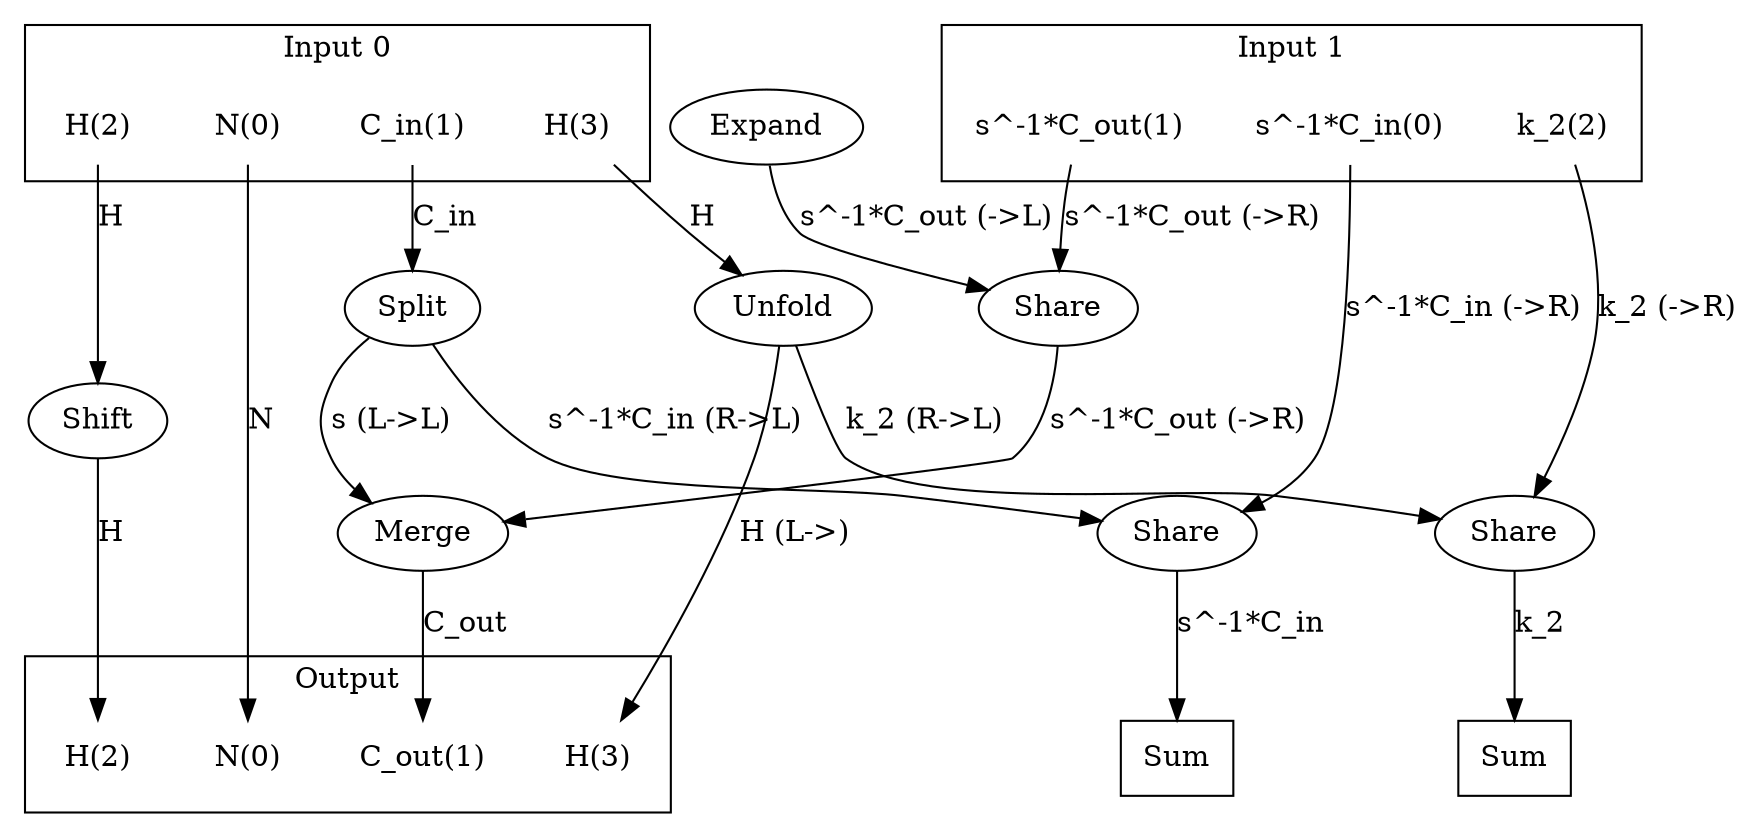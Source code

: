 digraph kernel_generated {
newrank = true;
op_0x55f1eba3e380 [label="Shift"];
op_0x55f1f88a6280 [label="Unfold"];
op_0x55f1f88b2998 [label="Expand"];
op_0x55f1f89dd950 [label="Share"];
op_0x55f1f89dd9f0 [label="Share"];
op_0x55f1f89df240 [label="Merge"];
op_0x55f1f89e2ca0 [label="Share"];
op_0x55f1f8a06750 [label="Split"];
reduce_0x7f5f78003ee8 [label="Sum", shape=box];
reduce_0x7f5f78007668 [label="Sum", shape=box];
subgraph cluster_out {
label = "Output";
out_0 [label="N(0)", shape=none];
out_1 [label="C_out(1)", shape=none];
out_2 [label="H(2)", shape=none];
out_3 [label="H(3)", shape=none];
}
{ rank = same;
reduce_0x7f5f78003ee8;
reduce_0x7f5f78007668;
out_0;
out_1;
out_2;
out_3;
}
subgraph cluster_in_0 {
label = "Input 0";
in_0_0 [label="N(0)", shape=none];
in_0_1 [label="C_in(1)", shape=none];
in_0_2 [label="H(2)", shape=none];
in_0_3 [label="H(3)", shape=none];
}
subgraph cluster_in_1 {
label = "Input 1";
in_1_0 [label="s^-1*C_in(0)", shape=none];
in_1_1 [label="s^-1*C_out(1)", shape=none];
in_1_2 [label="k_2(2)", shape=none];
}
{ rank = same;
in_0_0;
in_0_1;
in_0_2;
in_0_3;
in_1_0;
in_1_1;
in_1_2;
}
in_0_0 -> out_0 [label="N"];
in_0_1 -> op_0x55f1f8a06750 [label="C_in"];
in_0_2 -> op_0x55f1eba3e380 [label="H"];
in_0_3 -> op_0x55f1f88a6280 [label="H"];
in_1_0 -> op_0x55f1f89dd950 [label="s^-1*C_in (->R)"];
in_1_1 -> op_0x55f1f89dd9f0 [label="s^-1*C_out (->R)"];
in_1_2 -> op_0x55f1f89e2ca0 [label="k_2 (->R)"];
op_0x55f1f89df240 -> out_1 [label="C_out"];
op_0x55f1eba3e380 -> out_2 [label="H"];
op_0x55f1f88a6280 -> out_3 [label="H (L->)"];
op_0x55f1f8a06750 -> op_0x55f1f89dd950 [label="s^-1*C_in (R->L)"];
op_0x55f1f88b2998 -> op_0x55f1f89dd9f0 [label="s^-1*C_out (->L)"];
op_0x55f1f8a06750 -> op_0x55f1f89df240 [label="s (L->L)"];
op_0x55f1f89dd9f0 -> op_0x55f1f89df240 [label="s^-1*C_out (->R)"];
op_0x55f1f88a6280 -> op_0x55f1f89e2ca0 [label="k_2 (R->L)"];
op_0x55f1f89e2ca0 -> reduce_0x7f5f78003ee8 [label="k_2"];
op_0x55f1f89dd950 -> reduce_0x7f5f78007668 [label="s^-1*C_in"];
}
